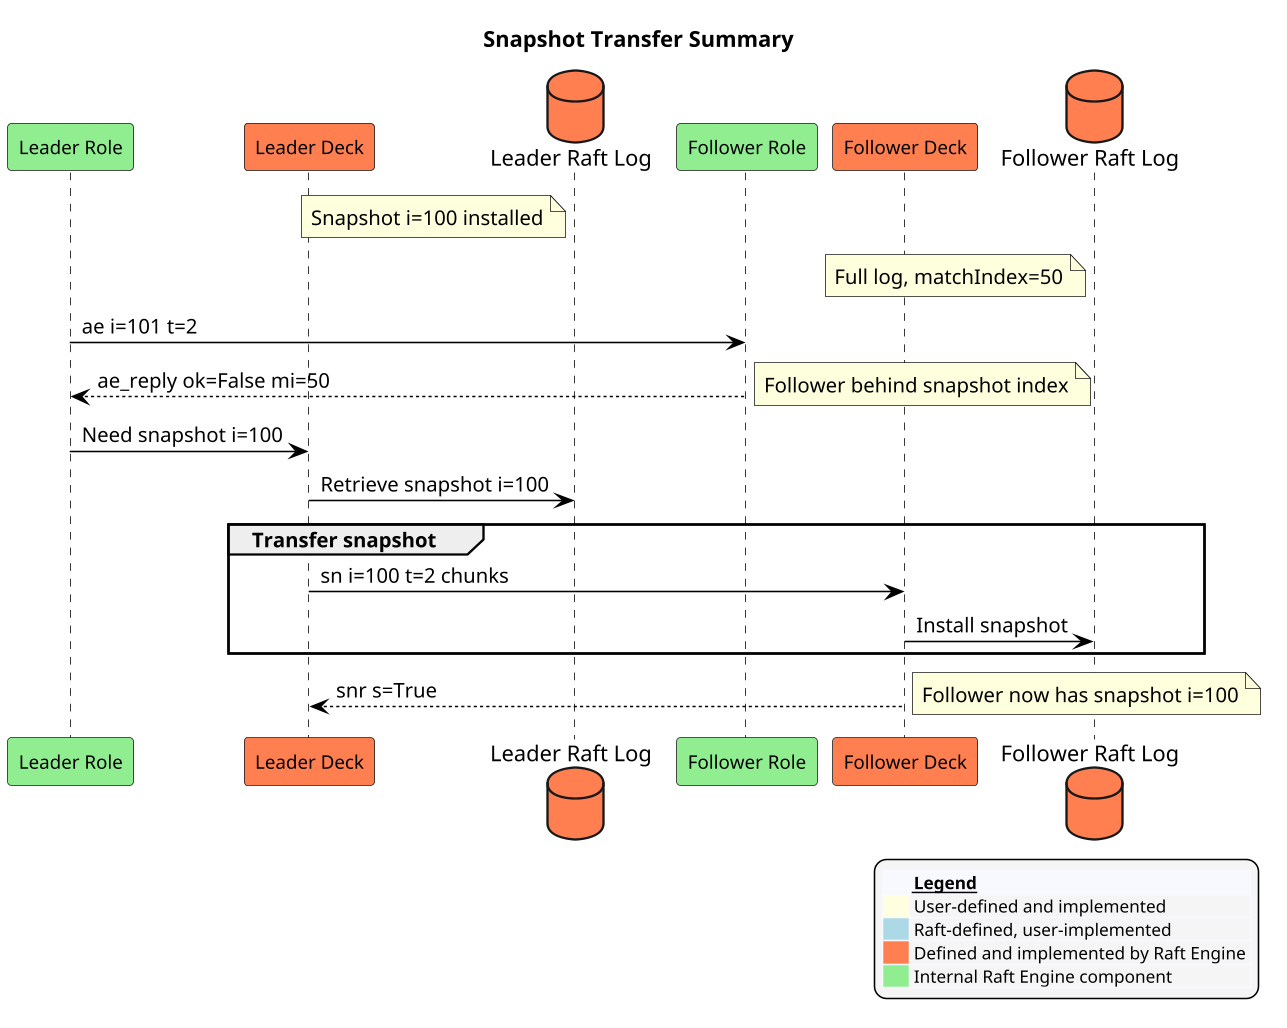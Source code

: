 @startuml
!pragma ratio 0.7
skinparam dpi 150
skinparam monochrome false
skinparam sequence {
  ArrowColor Black
  ActorBorderColor Black
  LifeLineBorderColor Black
  ParticipantFontSize 12
  Padding 10
}
skinparam legend {
  BackgroundColor #F5F5F5
  FontSize 11
}
title Snapshot Transfer Summary

participant "Leader Role" as leader order 10 #Lightgreen
participant "Leader Deck" as l_deck order 20 #Coral
database "Leader Raft Log" as l_log order 30 #Coral
participant "Follower Role" as follower order 40 #Lightgreen
participant "Follower Deck" as f_deck order 50 #Coral
database "Follower Raft Log" as f_log order 60 #Coral

note left of l_log: Snapshot i=100 installed
note left of f_log: Full log, matchIndex=50
leader -> follower: ae i=101 t=2
follower --> leader: ae_reply ok=False mi=50
note right: Follower behind snapshot index
leader -> l_deck: Need snapshot i=100
l_deck -> l_log: Retrieve snapshot i=100
group Transfer snapshot
  l_deck -> f_deck: sn i=100 t=2 chunks
  f_deck -> f_log: Install snapshot
end
f_deck --> l_deck: snr s=True
note right: Follower now has snapshot i=100

legend right
  <#GhostWhite,#GhostWhite>|      |= __Legend__ |
  |<#Lightyellow>| User-defined and implemented |
  |<#Lightblue>| Raft-defined, user-implemented |
  |<#Coral>| Defined and implemented by Raft Engine |
  |<#Lightgreen>| Internal Raft Engine component |
endlegend
@enduml